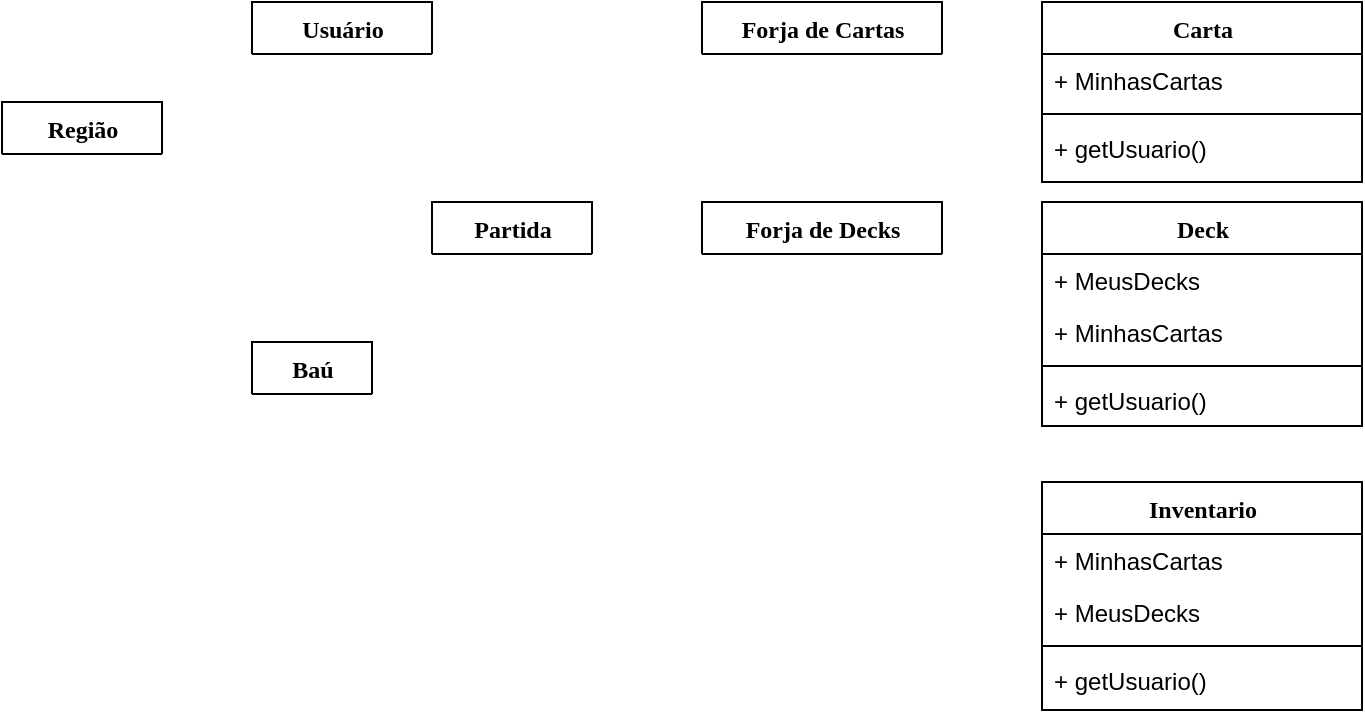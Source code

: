 <mxfile version="20.0.4" type="device"><diagram name="Page-1" id="9f46799a-70d6-7492-0946-bef42562c5a5"><mxGraphModel dx="1110" dy="706" grid="1" gridSize="10" guides="1" tooltips="1" connect="1" arrows="0" fold="1" page="1" pageScale="1" pageWidth="1100" pageHeight="850" background="none" math="0" shadow="0"><root><mxCell id="0"/><mxCell id="1" parent="0"/><mxCell id="78961159f06e98e8-17" value="Partida" style="swimlane;html=1;fontStyle=1;align=center;verticalAlign=top;childLayout=stackLayout;horizontal=1;startSize=26;horizontalStack=0;resizeParent=1;resizeLast=0;collapsible=1;marginBottom=0;swimlaneFillColor=#ffffff;shadow=0;comic=0;labelBackgroundColor=none;strokeWidth=1;fillColor=none;fontFamily=Verdana;fontSize=12" parent="1" vertex="1" collapsed="1"><mxGeometry x="225" y="130" width="80" height="26" as="geometry"><mxRectangle x="225" y="130" width="160" height="420" as="alternateBounds"/></mxGeometry></mxCell><mxCell id="78961159f06e98e8-21" value="+ Usuário" style="text;html=1;strokeColor=none;fillColor=none;align=left;verticalAlign=top;spacingLeft=4;spacingRight=4;whiteSpace=wrap;overflow=hidden;rotatable=0;points=[[0,0.5],[1,0.5]];portConstraint=eastwest;" parent="78961159f06e98e8-17" vertex="1"><mxGeometry y="26" width="160" height="26" as="geometry"/></mxCell><mxCell id="78961159f06e98e8-23" value="+ Dificuldade" style="text;html=1;strokeColor=none;fillColor=none;align=left;verticalAlign=top;spacingLeft=4;spacingRight=4;whiteSpace=wrap;overflow=hidden;rotatable=0;points=[[0,0.5],[1,0.5]];portConstraint=eastwest;" parent="78961159f06e98e8-17" vertex="1"><mxGeometry y="52" width="160" height="26" as="geometry"/></mxCell><mxCell id="78961159f06e98e8-25" value="+ Vencedor&lt;br&gt;&lt;br&gt;+ MeusDecks&lt;br&gt;&lt;br&gt;+ DeckPartida" style="text;html=1;strokeColor=none;fillColor=none;align=left;verticalAlign=top;spacingLeft=4;spacingRight=4;whiteSpace=wrap;overflow=hidden;rotatable=0;points=[[0,0.5],[1,0.5]];portConstraint=eastwest;" parent="78961159f06e98e8-17" vertex="1"><mxGeometry y="78" width="160" height="72" as="geometry"/></mxCell><mxCell id="78961159f06e98e8-19" value="" style="line;html=1;strokeWidth=1;fillColor=none;align=left;verticalAlign=middle;spacingTop=-1;spacingLeft=3;spacingRight=3;rotatable=0;labelPosition=right;points=[];portConstraint=eastwest;" parent="78961159f06e98e8-17" vertex="1"><mxGeometry y="150" width="160" height="16" as="geometry"/></mxCell><mxCell id="78961159f06e98e8-20" value="+ getVencedor()" style="text;html=1;strokeColor=none;fillColor=none;align=left;verticalAlign=top;spacingLeft=4;spacingRight=4;whiteSpace=wrap;overflow=hidden;rotatable=0;points=[[0,0.5],[1,0.5]];portConstraint=eastwest;" parent="78961159f06e98e8-17" vertex="1"><mxGeometry y="166" width="160" height="26" as="geometry"/></mxCell><mxCell id="78961159f06e98e8-27" value="+ setVencedor()&lt;br&gt;&lt;br&gt;+ getUsuario()&lt;br&gt;&lt;br&gt;+ getDeckPartida()&lt;br&gt;&lt;br&gt;+ setDeckPartida()&lt;br&gt;&lt;br&gt;+ verificarVencedor()&lt;br&gt;&lt;br&gt;+ avancarNivelUsuario()&lt;br&gt;&lt;br&gt;+ incrementarXPUsuario()&lt;br&gt;&lt;br&gt;+ chamarRegiao() ?" style="text;html=1;strokeColor=none;fillColor=none;align=left;verticalAlign=top;spacingLeft=4;spacingRight=4;whiteSpace=wrap;overflow=hidden;rotatable=0;points=[[0,0.5],[1,0.5]];portConstraint=eastwest;" parent="78961159f06e98e8-17" vertex="1"><mxGeometry y="192" width="160" height="228" as="geometry"/></mxCell><mxCell id="78961159f06e98e8-30" value="Região" style="swimlane;html=1;fontStyle=1;align=center;verticalAlign=top;childLayout=stackLayout;horizontal=1;startSize=26;horizontalStack=0;resizeParent=1;resizeLast=0;collapsible=1;marginBottom=0;swimlaneFillColor=#ffffff;shadow=0;comic=0;labelBackgroundColor=none;strokeWidth=1;fillColor=none;fontFamily=Verdana;fontSize=12" parent="1" vertex="1" collapsed="1"><mxGeometry x="10" y="80" width="80" height="26" as="geometry"><mxRectangle x="10" y="80" width="160" height="260" as="alternateBounds"/></mxGeometry></mxCell><mxCell id="78961159f06e98e8-31" value="+ Regiões" style="text;html=1;strokeColor=none;fillColor=none;align=left;verticalAlign=top;spacingLeft=4;spacingRight=4;whiteSpace=wrap;overflow=hidden;rotatable=0;points=[[0,0.5],[1,0.5]];portConstraint=eastwest;" parent="78961159f06e98e8-30" vertex="1"><mxGeometry y="26" width="160" height="26" as="geometry"/></mxCell><mxCell id="78961159f06e98e8-32" value="+ RegiãoSelecionada" style="text;html=1;strokeColor=none;fillColor=none;align=left;verticalAlign=top;spacingLeft=4;spacingRight=4;whiteSpace=wrap;overflow=hidden;rotatable=0;points=[[0,0.5],[1,0.5]];portConstraint=eastwest;" parent="78961159f06e98e8-30" vertex="1"><mxGeometry y="52" width="160" height="26" as="geometry"/></mxCell><mxCell id="78961159f06e98e8-33" value="+ ExpRegiao" style="text;html=1;strokeColor=none;fillColor=none;align=left;verticalAlign=top;spacingLeft=4;spacingRight=4;whiteSpace=wrap;overflow=hidden;rotatable=0;points=[[0,0.5],[1,0.5]];portConstraint=eastwest;" parent="78961159f06e98e8-30" vertex="1"><mxGeometry y="78" width="160" height="26" as="geometry"/></mxCell><mxCell id="78961159f06e98e8-38" value="" style="line;html=1;strokeWidth=1;fillColor=none;align=left;verticalAlign=middle;spacingTop=-1;spacingLeft=3;spacingRight=3;rotatable=0;labelPosition=right;points=[];portConstraint=eastwest;" parent="78961159f06e98e8-30" vertex="1"><mxGeometry y="104" width="160" height="8" as="geometry"/></mxCell><mxCell id="78961159f06e98e8-39" value="+ incrementarXPRegiao()" style="text;html=1;strokeColor=none;fillColor=none;align=left;verticalAlign=top;spacingLeft=4;spacingRight=4;whiteSpace=wrap;overflow=hidden;rotatable=0;points=[[0,0.5],[1,0.5]];portConstraint=eastwest;" parent="78961159f06e98e8-30" vertex="1"><mxGeometry y="112" width="160" height="26" as="geometry"/></mxCell><mxCell id="78961159f06e98e8-40" value="+ avancarNivelRegiao()" style="text;html=1;strokeColor=none;fillColor=none;align=left;verticalAlign=top;spacingLeft=4;spacingRight=4;whiteSpace=wrap;overflow=hidden;rotatable=0;points=[[0,0.5],[1,0.5]];portConstraint=eastwest;" parent="78961159f06e98e8-30" vertex="1"><mxGeometry y="138" width="160" height="26" as="geometry"/></mxCell><mxCell id="78961159f06e98e8-42" value="+ darPremio() ?&lt;br&gt;&lt;br&gt;+ getRegiao()&lt;br&gt;&lt;br&gt;+ setRegiao()&lt;br&gt;" style="text;html=1;strokeColor=none;fillColor=none;align=left;verticalAlign=top;spacingLeft=4;spacingRight=4;whiteSpace=wrap;overflow=hidden;rotatable=0;points=[[0,0.5],[1,0.5]];portConstraint=eastwest;" parent="78961159f06e98e8-30" vertex="1"><mxGeometry y="164" width="160" height="96" as="geometry"/></mxCell><mxCell id="78961159f06e98e8-56" value="Usuário" style="swimlane;html=1;fontStyle=1;align=center;verticalAlign=top;childLayout=stackLayout;horizontal=1;startSize=26;horizontalStack=0;resizeParent=1;resizeLast=0;collapsible=1;marginBottom=0;swimlaneFillColor=#ffffff;shadow=0;comic=0;labelBackgroundColor=none;strokeWidth=1;fillColor=none;fontFamily=Verdana;fontSize=12" parent="1" vertex="1" collapsed="1"><mxGeometry x="135" y="30" width="90" height="26" as="geometry"><mxRectangle x="135" y="30" width="160" height="270" as="alternateBounds"/></mxGeometry></mxCell><mxCell id="78961159f06e98e8-57" value="+ Nome" style="text;html=1;strokeColor=none;fillColor=none;align=left;verticalAlign=top;spacingLeft=4;spacingRight=4;whiteSpace=wrap;overflow=hidden;rotatable=0;points=[[0,0.5],[1,0.5]];portConstraint=eastwest;" parent="78961159f06e98e8-56" vertex="1"><mxGeometry y="26" width="160" height="26" as="geometry"/></mxCell><mxCell id="78961159f06e98e8-58" value="+ QtdPo" style="text;html=1;strokeColor=none;fillColor=none;align=left;verticalAlign=top;spacingLeft=4;spacingRight=4;whiteSpace=wrap;overflow=hidden;rotatable=0;points=[[0,0.5],[1,0.5]];portConstraint=eastwest;" parent="78961159f06e98e8-56" vertex="1"><mxGeometry y="52" width="160" height="26" as="geometry"/></mxCell><mxCell id="78961159f06e98e8-59" value="+ QtdCoringa" style="text;html=1;strokeColor=none;fillColor=none;align=left;verticalAlign=top;spacingLeft=4;spacingRight=4;whiteSpace=wrap;overflow=hidden;rotatable=0;points=[[0,0.5],[1,0.5]];portConstraint=eastwest;" parent="78961159f06e98e8-56" vertex="1"><mxGeometry y="78" width="160" height="26" as="geometry"/></mxCell><mxCell id="78961159f06e98e8-60" value="+ ExpUsuario" style="text;html=1;strokeColor=none;fillColor=none;align=left;verticalAlign=top;spacingLeft=4;spacingRight=4;whiteSpace=wrap;overflow=hidden;rotatable=0;points=[[0,0.5],[1,0.5]];portConstraint=eastwest;" parent="78961159f06e98e8-56" vertex="1"><mxGeometry y="104" width="160" height="26" as="geometry"/></mxCell><mxCell id="78961159f06e98e8-61" value="+ ExpRegiao" style="text;html=1;strokeColor=none;fillColor=none;align=left;verticalAlign=top;spacingLeft=4;spacingRight=4;whiteSpace=wrap;overflow=hidden;rotatable=0;points=[[0,0.5],[1,0.5]];portConstraint=eastwest;" parent="78961159f06e98e8-56" vertex="1"><mxGeometry y="130" width="160" height="26" as="geometry"/></mxCell><mxCell id="78961159f06e98e8-62" value="+ MinhasCartas&lt;br&gt;&lt;br&gt;+ MeusDecks" style="text;html=1;strokeColor=none;fillColor=none;align=left;verticalAlign=top;spacingLeft=4;spacingRight=4;whiteSpace=wrap;overflow=hidden;rotatable=0;points=[[0,0.5],[1,0.5]];portConstraint=eastwest;" parent="78961159f06e98e8-56" vertex="1"><mxGeometry y="156" width="160" height="54" as="geometry"/></mxCell><mxCell id="78961159f06e98e8-64" value="" style="line;html=1;strokeWidth=1;fillColor=none;align=left;verticalAlign=middle;spacingTop=-1;spacingLeft=3;spacingRight=3;rotatable=0;labelPosition=right;points=[];portConstraint=eastwest;" parent="78961159f06e98e8-56" vertex="1"><mxGeometry y="210" width="160" height="8" as="geometry"/></mxCell><mxCell id="78961159f06e98e8-65" value="+ getUsuario()" style="text;html=1;strokeColor=none;fillColor=none;align=left;verticalAlign=top;spacingLeft=4;spacingRight=4;whiteSpace=wrap;overflow=hidden;rotatable=0;points=[[0,0.5],[1,0.5]];portConstraint=eastwest;" parent="78961159f06e98e8-56" vertex="1"><mxGeometry y="218" width="160" height="26" as="geometry"/></mxCell><mxCell id="78961159f06e98e8-66" value="+ setUsuario() ?" style="text;html=1;strokeColor=none;fillColor=none;align=left;verticalAlign=top;spacingLeft=4;spacingRight=4;whiteSpace=wrap;overflow=hidden;rotatable=0;points=[[0,0.5],[1,0.5]];portConstraint=eastwest;" parent="78961159f06e98e8-56" vertex="1"><mxGeometry y="244" width="160" height="26" as="geometry"/></mxCell><mxCell id="78961159f06e98e8-82" value="Carta" style="swimlane;html=1;fontStyle=1;align=center;verticalAlign=top;childLayout=stackLayout;horizontal=1;startSize=26;horizontalStack=0;resizeParent=1;resizeLast=0;collapsible=1;marginBottom=0;swimlaneFillColor=#ffffff;shadow=0;comic=0;labelBackgroundColor=none;strokeWidth=1;fillColor=none;fontFamily=Verdana;fontSize=12" parent="1" vertex="1"><mxGeometry x="530" y="30" width="160" height="90" as="geometry"><mxRectangle x="530" y="30" width="70" height="26" as="alternateBounds"/></mxGeometry></mxCell><mxCell id="78961159f06e98e8-83" value="+ MinhasCartas" style="text;html=1;strokeColor=none;fillColor=none;align=left;verticalAlign=top;spacingLeft=4;spacingRight=4;whiteSpace=wrap;overflow=hidden;rotatable=0;points=[[0,0.5],[1,0.5]];portConstraint=eastwest;" parent="78961159f06e98e8-82" vertex="1"><mxGeometry y="26" width="160" height="26" as="geometry"/></mxCell><mxCell id="78961159f06e98e8-90" value="" style="line;html=1;strokeWidth=1;fillColor=none;align=left;verticalAlign=middle;spacingTop=-1;spacingLeft=3;spacingRight=3;rotatable=0;labelPosition=right;points=[];portConstraint=eastwest;" parent="78961159f06e98e8-82" vertex="1"><mxGeometry y="52" width="160" height="8" as="geometry"/></mxCell><mxCell id="78961159f06e98e8-91" value="+ getUsuario()" style="text;html=1;strokeColor=none;fillColor=none;align=left;verticalAlign=top;spacingLeft=4;spacingRight=4;whiteSpace=wrap;overflow=hidden;rotatable=0;points=[[0,0.5],[1,0.5]];portConstraint=eastwest;" parent="78961159f06e98e8-82" vertex="1"><mxGeometry y="60" width="160" height="26" as="geometry"/></mxCell><mxCell id="78961159f06e98e8-95" value="Deck" style="swimlane;html=1;fontStyle=1;align=center;verticalAlign=top;childLayout=stackLayout;horizontal=1;startSize=26;horizontalStack=0;resizeParent=1;resizeLast=0;collapsible=1;marginBottom=0;swimlaneFillColor=#ffffff;shadow=0;comic=0;labelBackgroundColor=none;strokeWidth=1;fillColor=none;fontFamily=Verdana;fontSize=12" parent="1" vertex="1"><mxGeometry x="530" y="130" width="160" height="112" as="geometry"><mxRectangle x="530" y="130" width="70" height="26" as="alternateBounds"/></mxGeometry></mxCell><mxCell id="78961159f06e98e8-96" value="+ MeusDecks" style="text;html=1;strokeColor=none;fillColor=none;align=left;verticalAlign=top;spacingLeft=4;spacingRight=4;whiteSpace=wrap;overflow=hidden;rotatable=0;points=[[0,0.5],[1,0.5]];portConstraint=eastwest;" parent="78961159f06e98e8-95" vertex="1"><mxGeometry y="26" width="160" height="26" as="geometry"/></mxCell><mxCell id="78961159f06e98e8-97" value="+ MinhasCartas" style="text;html=1;strokeColor=none;fillColor=none;align=left;verticalAlign=top;spacingLeft=4;spacingRight=4;whiteSpace=wrap;overflow=hidden;rotatable=0;points=[[0,0.5],[1,0.5]];portConstraint=eastwest;" parent="78961159f06e98e8-95" vertex="1"><mxGeometry y="52" width="160" height="26" as="geometry"/></mxCell><mxCell id="78961159f06e98e8-103" value="" style="line;html=1;strokeWidth=1;fillColor=none;align=left;verticalAlign=middle;spacingTop=-1;spacingLeft=3;spacingRight=3;rotatable=0;labelPosition=right;points=[];portConstraint=eastwest;" parent="78961159f06e98e8-95" vertex="1"><mxGeometry y="78" width="160" height="8" as="geometry"/></mxCell><mxCell id="78961159f06e98e8-104" value="+ getUsuario()" style="text;html=1;strokeColor=none;fillColor=none;align=left;verticalAlign=top;spacingLeft=4;spacingRight=4;whiteSpace=wrap;overflow=hidden;rotatable=0;points=[[0,0.5],[1,0.5]];portConstraint=eastwest;" parent="78961159f06e98e8-95" vertex="1"><mxGeometry y="86" width="160" height="26" as="geometry"/></mxCell><mxCell id="Jjpt7Ar3yWr7myokPX1i-2" value="Forja de Decks" style="swimlane;html=1;fontStyle=1;align=center;verticalAlign=top;childLayout=stackLayout;horizontal=1;startSize=26;horizontalStack=0;resizeParent=1;resizeLast=0;collapsible=1;marginBottom=0;swimlaneFillColor=#ffffff;shadow=0;comic=0;labelBackgroundColor=none;strokeWidth=1;fillColor=none;fontFamily=Verdana;fontSize=12" parent="1" vertex="1" collapsed="1"><mxGeometry x="360" y="130" width="120" height="26" as="geometry"><mxRectangle x="360" y="130" width="160" height="280" as="alternateBounds"/></mxGeometry></mxCell><mxCell id="Jjpt7Ar3yWr7myokPX1i-3" value="+ MinhasCartas" style="text;html=1;strokeColor=none;fillColor=none;align=left;verticalAlign=top;spacingLeft=4;spacingRight=4;whiteSpace=wrap;overflow=hidden;rotatable=0;points=[[0,0.5],[1,0.5]];portConstraint=eastwest;" parent="Jjpt7Ar3yWr7myokPX1i-2" vertex="1"><mxGeometry y="26" width="160" height="26" as="geometry"/></mxCell><mxCell id="Jjpt7Ar3yWr7myokPX1i-4" value="+ NovoDeck" style="text;html=1;strokeColor=none;fillColor=none;align=left;verticalAlign=top;spacingLeft=4;spacingRight=4;whiteSpace=wrap;overflow=hidden;rotatable=0;points=[[0,0.5],[1,0.5]];portConstraint=eastwest;" parent="Jjpt7Ar3yWr7myokPX1i-2" vertex="1"><mxGeometry y="52" width="160" height="26" as="geometry"/></mxCell><mxCell id="Jjpt7Ar3yWr7myokPX1i-5" value="" style="line;html=1;strokeWidth=1;fillColor=none;align=left;verticalAlign=middle;spacingTop=-1;spacingLeft=3;spacingRight=3;rotatable=0;labelPosition=right;points=[];portConstraint=eastwest;" parent="Jjpt7Ar3yWr7myokPX1i-2" vertex="1"><mxGeometry y="78" width="160" height="8" as="geometry"/></mxCell><mxCell id="Jjpt7Ar3yWr7myokPX1i-6" value="+ adicionarCarta()&lt;br&gt;" style="text;html=1;strokeColor=none;fillColor=none;align=left;verticalAlign=top;spacingLeft=4;spacingRight=4;whiteSpace=wrap;overflow=hidden;rotatable=0;points=[[0,0.5],[1,0.5]];portConstraint=eastwest;" parent="Jjpt7Ar3yWr7myokPX1i-2" vertex="1"><mxGeometry y="86" width="160" height="26" as="geometry"/></mxCell><mxCell id="Jjpt7Ar3yWr7myokPX1i-7" value="+ limitarRegiao()&lt;br&gt;&lt;br&gt;+ retirarCarta()&lt;br&gt;&lt;br&gt;+ limitarQtdCarta()&lt;br&gt;&lt;br&gt;+ getUsuario()&lt;br&gt;&lt;br&gt;+ setUsuario()&lt;br&gt;&lt;br&gt;+ criarDeck()" style="text;html=1;strokeColor=none;fillColor=none;align=left;verticalAlign=top;spacingLeft=4;spacingRight=4;whiteSpace=wrap;overflow=hidden;rotatable=0;points=[[0,0.5],[1,0.5]];portConstraint=eastwest;" parent="Jjpt7Ar3yWr7myokPX1i-2" vertex="1"><mxGeometry y="112" width="160" height="168" as="geometry"/></mxCell><mxCell id="Jjpt7Ar3yWr7myokPX1i-8" value="Forja de Cartas" style="swimlane;html=1;fontStyle=1;align=center;verticalAlign=top;childLayout=stackLayout;horizontal=1;startSize=26;horizontalStack=0;resizeParent=1;resizeLast=0;collapsible=1;marginBottom=0;swimlaneFillColor=#ffffff;shadow=0;comic=0;labelBackgroundColor=none;strokeWidth=1;fillColor=none;fontFamily=Verdana;fontSize=12" parent="1" vertex="1" collapsed="1"><mxGeometry x="360" y="30" width="120" height="26" as="geometry"><mxRectangle x="360" y="30" width="160" height="282" as="alternateBounds"/></mxGeometry></mxCell><mxCell id="Jjpt7Ar3yWr7myokPX1i-9" value="+ MinhasCartas&lt;br&gt;" style="text;html=1;strokeColor=none;fillColor=none;align=left;verticalAlign=top;spacingLeft=4;spacingRight=4;whiteSpace=wrap;overflow=hidden;rotatable=0;points=[[0,0.5],[1,0.5]];portConstraint=eastwest;" parent="Jjpt7Ar3yWr7myokPX1i-8" vertex="1"><mxGeometry y="26" width="160" height="26" as="geometry"/></mxCell><mxCell id="Jjpt7Ar3yWr7myokPX1i-10" value="+ NovaCarta&lt;br&gt;&lt;br&gt;+ QtdPo&lt;br&gt;&lt;br&gt;+ QtdCoringa" style="text;html=1;strokeColor=none;fillColor=none;align=left;verticalAlign=top;spacingLeft=4;spacingRight=4;whiteSpace=wrap;overflow=hidden;rotatable=0;points=[[0,0.5],[1,0.5]];portConstraint=eastwest;" parent="Jjpt7Ar3yWr7myokPX1i-8" vertex="1"><mxGeometry y="52" width="160" height="88" as="geometry"/></mxCell><mxCell id="Jjpt7Ar3yWr7myokPX1i-11" value="" style="line;html=1;strokeWidth=1;fillColor=none;align=left;verticalAlign=middle;spacingTop=-1;spacingLeft=3;spacingRight=3;rotatable=0;labelPosition=right;points=[];portConstraint=eastwest;" parent="Jjpt7Ar3yWr7myokPX1i-8" vertex="1"><mxGeometry y="140" width="160" height="8" as="geometry"/></mxCell><mxCell id="Jjpt7Ar3yWr7myokPX1i-12" value="+ fazerCarta()&lt;br&gt;" style="text;html=1;strokeColor=none;fillColor=none;align=left;verticalAlign=top;spacingLeft=4;spacingRight=4;whiteSpace=wrap;overflow=hidden;rotatable=0;points=[[0,0.5],[1,0.5]];portConstraint=eastwest;" parent="Jjpt7Ar3yWr7myokPX1i-8" vertex="1"><mxGeometry y="148" width="160" height="26" as="geometry"/></mxCell><mxCell id="Jjpt7Ar3yWr7myokPX1i-13" value="+ usarPo()&lt;br&gt;&lt;br&gt;+ usarCoringa()&lt;br&gt;&lt;br&gt;+ getUsuario()&lt;br&gt;&lt;br&gt;+ setUsuario()" style="text;html=1;strokeColor=none;fillColor=none;align=left;verticalAlign=top;spacingLeft=4;spacingRight=4;whiteSpace=wrap;overflow=hidden;rotatable=0;points=[[0,0.5],[1,0.5]];portConstraint=eastwest;" parent="Jjpt7Ar3yWr7myokPX1i-8" vertex="1"><mxGeometry y="174" width="160" height="108" as="geometry"/></mxCell><mxCell id="Jjpt7Ar3yWr7myokPX1i-18" value="Baú" style="swimlane;html=1;fontStyle=1;align=center;verticalAlign=top;childLayout=stackLayout;horizontal=1;startSize=26;horizontalStack=0;resizeParent=1;resizeLast=0;collapsible=1;marginBottom=0;swimlaneFillColor=#ffffff;shadow=0;comic=0;labelBackgroundColor=none;strokeWidth=1;fillColor=none;fontFamily=Verdana;fontSize=12" parent="1" vertex="1" collapsed="1"><mxGeometry x="135" y="200" width="60" height="26" as="geometry"><mxRectangle x="40" y="320" width="160" height="294" as="alternateBounds"/></mxGeometry></mxCell><mxCell id="Jjpt7Ar3yWr7myokPX1i-19" value="+ Usuário" style="text;html=1;strokeColor=none;fillColor=none;align=left;verticalAlign=top;spacingLeft=4;spacingRight=4;whiteSpace=wrap;overflow=hidden;rotatable=0;points=[[0,0.5],[1,0.5]];portConstraint=eastwest;" parent="Jjpt7Ar3yWr7myokPX1i-18" vertex="1"><mxGeometry y="26" width="160" height="26" as="geometry"/></mxCell><mxCell id="Jjpt7Ar3yWr7myokPX1i-20" value="+ CartasSorteadas" style="text;html=1;strokeColor=none;fillColor=none;align=left;verticalAlign=top;spacingLeft=4;spacingRight=4;whiteSpace=wrap;overflow=hidden;rotatable=0;points=[[0,0.5],[1,0.5]];portConstraint=eastwest;" parent="Jjpt7Ar3yWr7myokPX1i-18" vertex="1"><mxGeometry y="52" width="160" height="26" as="geometry"/></mxCell><mxCell id="Jjpt7Ar3yWr7myokPX1i-25" value="" style="line;html=1;strokeWidth=1;fillColor=none;align=left;verticalAlign=middle;spacingTop=-1;spacingLeft=3;spacingRight=3;rotatable=0;labelPosition=right;points=[];portConstraint=eastwest;" parent="Jjpt7Ar3yWr7myokPX1i-18" vertex="1"><mxGeometry y="78" width="160" height="8" as="geometry"/></mxCell><mxCell id="Jjpt7Ar3yWr7myokPX1i-26" value="+ getUsuario()" style="text;html=1;strokeColor=none;fillColor=none;align=left;verticalAlign=top;spacingLeft=4;spacingRight=4;whiteSpace=wrap;overflow=hidden;rotatable=0;points=[[0,0.5],[1,0.5]];portConstraint=eastwest;" parent="Jjpt7Ar3yWr7myokPX1i-18" vertex="1"><mxGeometry y="86" width="160" height="26" as="geometry"/></mxCell><mxCell id="Jjpt7Ar3yWr7myokPX1i-27" value="+ sorteiaCarta()" style="text;html=1;strokeColor=none;fillColor=none;align=left;verticalAlign=top;spacingLeft=4;spacingRight=4;whiteSpace=wrap;overflow=hidden;rotatable=0;points=[[0,0.5],[1,0.5]];portConstraint=eastwest;" parent="Jjpt7Ar3yWr7myokPX1i-18" vertex="1"><mxGeometry y="112" width="160" height="26" as="geometry"/></mxCell><mxCell id="Jjpt7Ar3yWr7myokPX1i-28" value="+ verificaSorteio()" style="text;html=1;strokeColor=none;fillColor=none;align=left;verticalAlign=top;spacingLeft=4;spacingRight=4;whiteSpace=wrap;overflow=hidden;rotatable=0;points=[[0,0.5],[1,0.5]];portConstraint=eastwest;" parent="Jjpt7Ar3yWr7myokPX1i-18" vertex="1"><mxGeometry y="138" width="160" height="26" as="geometry"/></mxCell><mxCell id="Jjpt7Ar3yWr7myokPX1i-29" value="+ verificaXP()&lt;br&gt;&lt;br&gt;+ transformaCoringa()&lt;br&gt;&lt;br&gt;+ transformaPo()&lt;br&gt;&lt;br&gt;+ setUsuario()" style="text;html=1;strokeColor=none;fillColor=none;align=left;verticalAlign=top;spacingLeft=4;spacingRight=4;whiteSpace=wrap;overflow=hidden;rotatable=0;points=[[0,0.5],[1,0.5]];portConstraint=eastwest;" parent="Jjpt7Ar3yWr7myokPX1i-18" vertex="1"><mxGeometry y="164" width="160" height="126" as="geometry"/></mxCell><mxCell id="tYGhDnTo83F4masPwc-9-18" style="edgeStyle=orthogonalEdgeStyle;rounded=0;orthogonalLoop=1;jettySize=auto;html=1;exitX=0.5;exitY=1;exitDx=0;exitDy=0;" parent="1" source="78961159f06e98e8-56" target="78961159f06e98e8-56" edge="1"><mxGeometry relative="1" as="geometry"/></mxCell><mxCell id="tYGhDnTo83F4masPwc-9-19" value="Inventario" style="swimlane;html=1;fontStyle=1;align=center;verticalAlign=top;childLayout=stackLayout;horizontal=1;startSize=26;horizontalStack=0;resizeParent=1;resizeLast=0;collapsible=1;marginBottom=0;swimlaneFillColor=#ffffff;shadow=0;comic=0;labelBackgroundColor=none;strokeWidth=1;fillColor=none;fontFamily=Verdana;fontSize=12" parent="1" vertex="1"><mxGeometry x="530" y="270" width="160" height="114" as="geometry"><mxRectangle x="530" y="270" width="110" height="26" as="alternateBounds"/></mxGeometry></mxCell><mxCell id="tYGhDnTo83F4masPwc-9-20" value="+ MinhasCartas" style="text;html=1;strokeColor=none;fillColor=none;align=left;verticalAlign=top;spacingLeft=4;spacingRight=4;whiteSpace=wrap;overflow=hidden;rotatable=0;points=[[0,0.5],[1,0.5]];portConstraint=eastwest;" parent="tYGhDnTo83F4masPwc-9-19" vertex="1"><mxGeometry y="26" width="160" height="26" as="geometry"/></mxCell><mxCell id="tYGhDnTo83F4masPwc-9-21" value="+ MeusDecks" style="text;html=1;strokeColor=none;fillColor=none;align=left;verticalAlign=top;spacingLeft=4;spacingRight=4;whiteSpace=wrap;overflow=hidden;rotatable=0;points=[[0,0.5],[1,0.5]];portConstraint=eastwest;" parent="tYGhDnTo83F4masPwc-9-19" vertex="1"><mxGeometry y="52" width="160" height="26" as="geometry"/></mxCell><mxCell id="tYGhDnTo83F4masPwc-9-22" value="" style="line;html=1;strokeWidth=1;fillColor=none;align=left;verticalAlign=middle;spacingTop=-1;spacingLeft=3;spacingRight=3;rotatable=0;labelPosition=right;points=[];portConstraint=eastwest;" parent="tYGhDnTo83F4masPwc-9-19" vertex="1"><mxGeometry y="78" width="160" height="8" as="geometry"/></mxCell><mxCell id="tYGhDnTo83F4masPwc-9-23" value="+ getUsuario()" style="text;html=1;strokeColor=none;fillColor=none;align=left;verticalAlign=top;spacingLeft=4;spacingRight=4;whiteSpace=wrap;overflow=hidden;rotatable=0;points=[[0,0.5],[1,0.5]];portConstraint=eastwest;" parent="tYGhDnTo83F4masPwc-9-19" vertex="1"><mxGeometry y="86" width="160" height="26" as="geometry"/></mxCell></root></mxGraphModel></diagram></mxfile>
